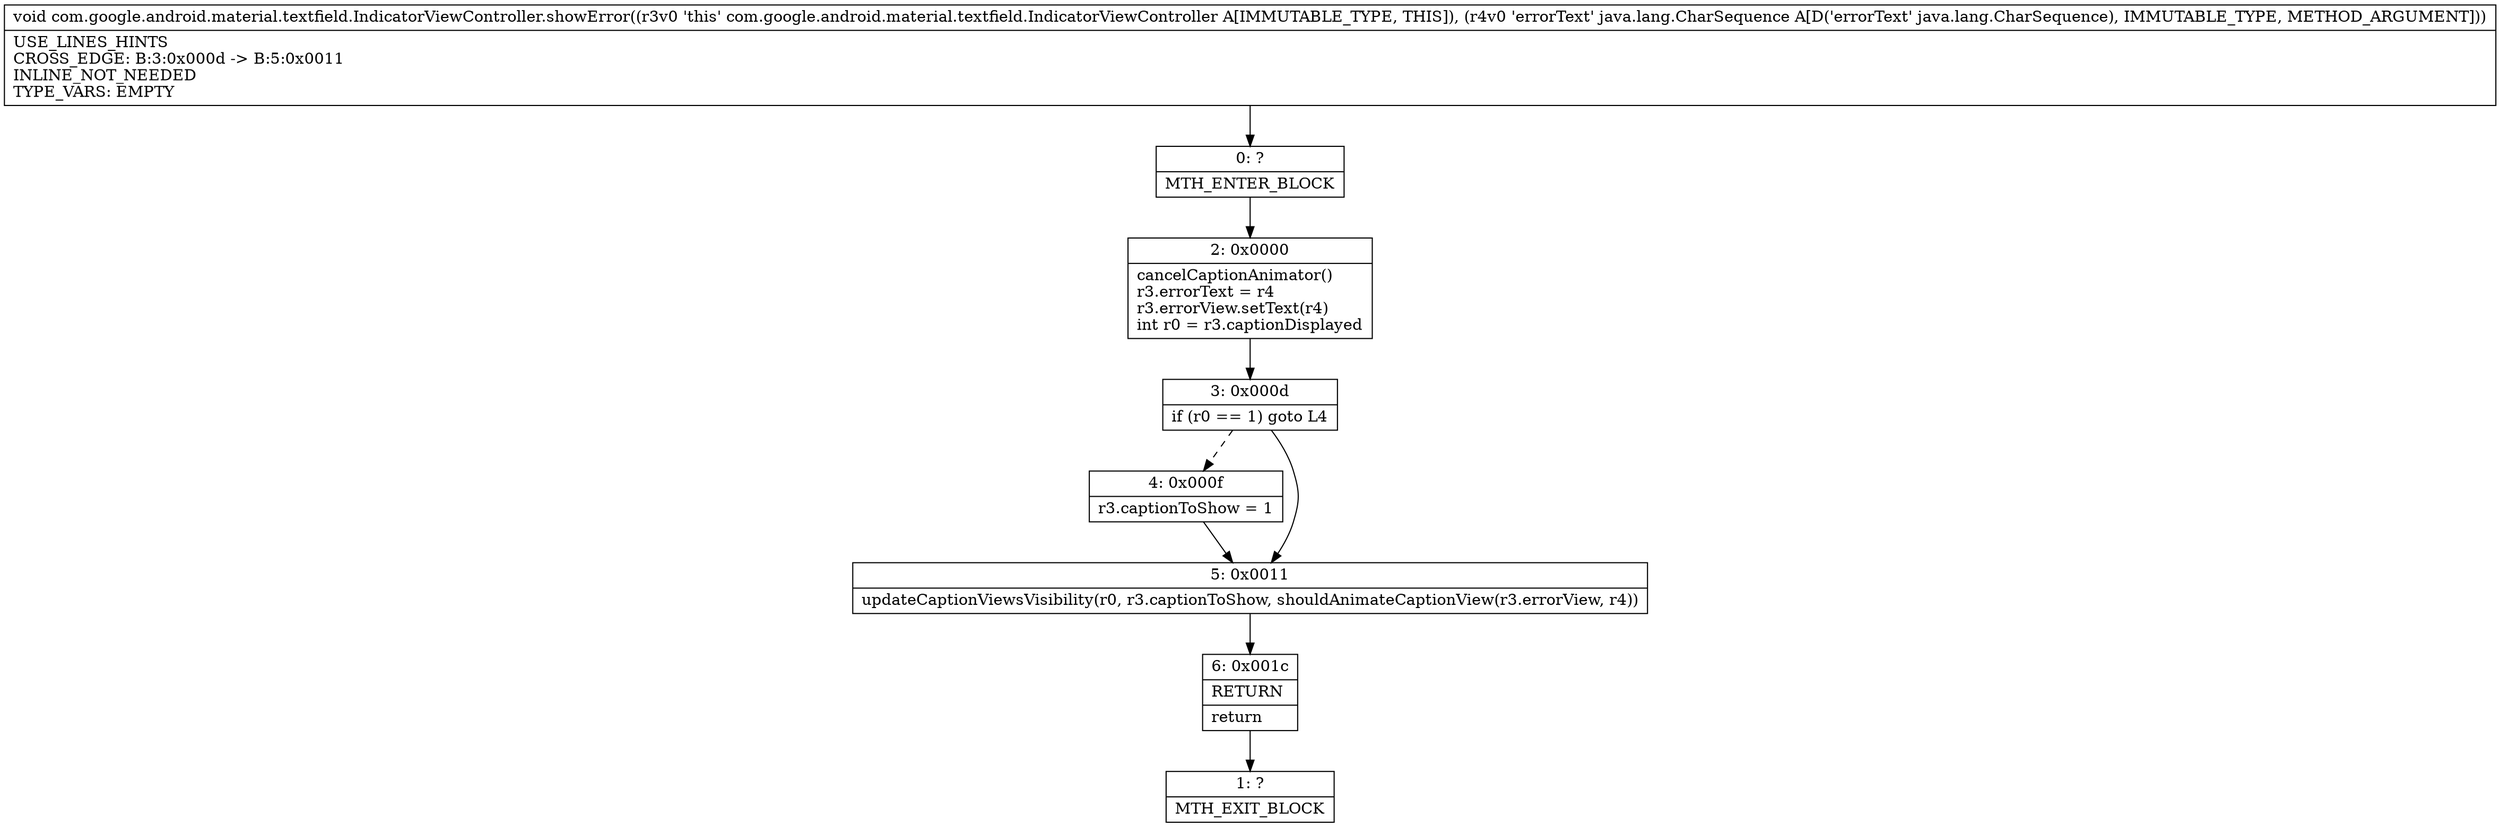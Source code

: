 digraph "CFG forcom.google.android.material.textfield.IndicatorViewController.showError(Ljava\/lang\/CharSequence;)V" {
Node_0 [shape=record,label="{0\:\ ?|MTH_ENTER_BLOCK\l}"];
Node_2 [shape=record,label="{2\:\ 0x0000|cancelCaptionAnimator()\lr3.errorText = r4\lr3.errorView.setText(r4)\lint r0 = r3.captionDisplayed\l}"];
Node_3 [shape=record,label="{3\:\ 0x000d|if (r0 == 1) goto L4\l}"];
Node_4 [shape=record,label="{4\:\ 0x000f|r3.captionToShow = 1\l}"];
Node_5 [shape=record,label="{5\:\ 0x0011|updateCaptionViewsVisibility(r0, r3.captionToShow, shouldAnimateCaptionView(r3.errorView, r4))\l}"];
Node_6 [shape=record,label="{6\:\ 0x001c|RETURN\l|return\l}"];
Node_1 [shape=record,label="{1\:\ ?|MTH_EXIT_BLOCK\l}"];
MethodNode[shape=record,label="{void com.google.android.material.textfield.IndicatorViewController.showError((r3v0 'this' com.google.android.material.textfield.IndicatorViewController A[IMMUTABLE_TYPE, THIS]), (r4v0 'errorText' java.lang.CharSequence A[D('errorText' java.lang.CharSequence), IMMUTABLE_TYPE, METHOD_ARGUMENT]))  | USE_LINES_HINTS\lCROSS_EDGE: B:3:0x000d \-\> B:5:0x0011\lINLINE_NOT_NEEDED\lTYPE_VARS: EMPTY\l}"];
MethodNode -> Node_0;Node_0 -> Node_2;
Node_2 -> Node_3;
Node_3 -> Node_4[style=dashed];
Node_3 -> Node_5;
Node_4 -> Node_5;
Node_5 -> Node_6;
Node_6 -> Node_1;
}

